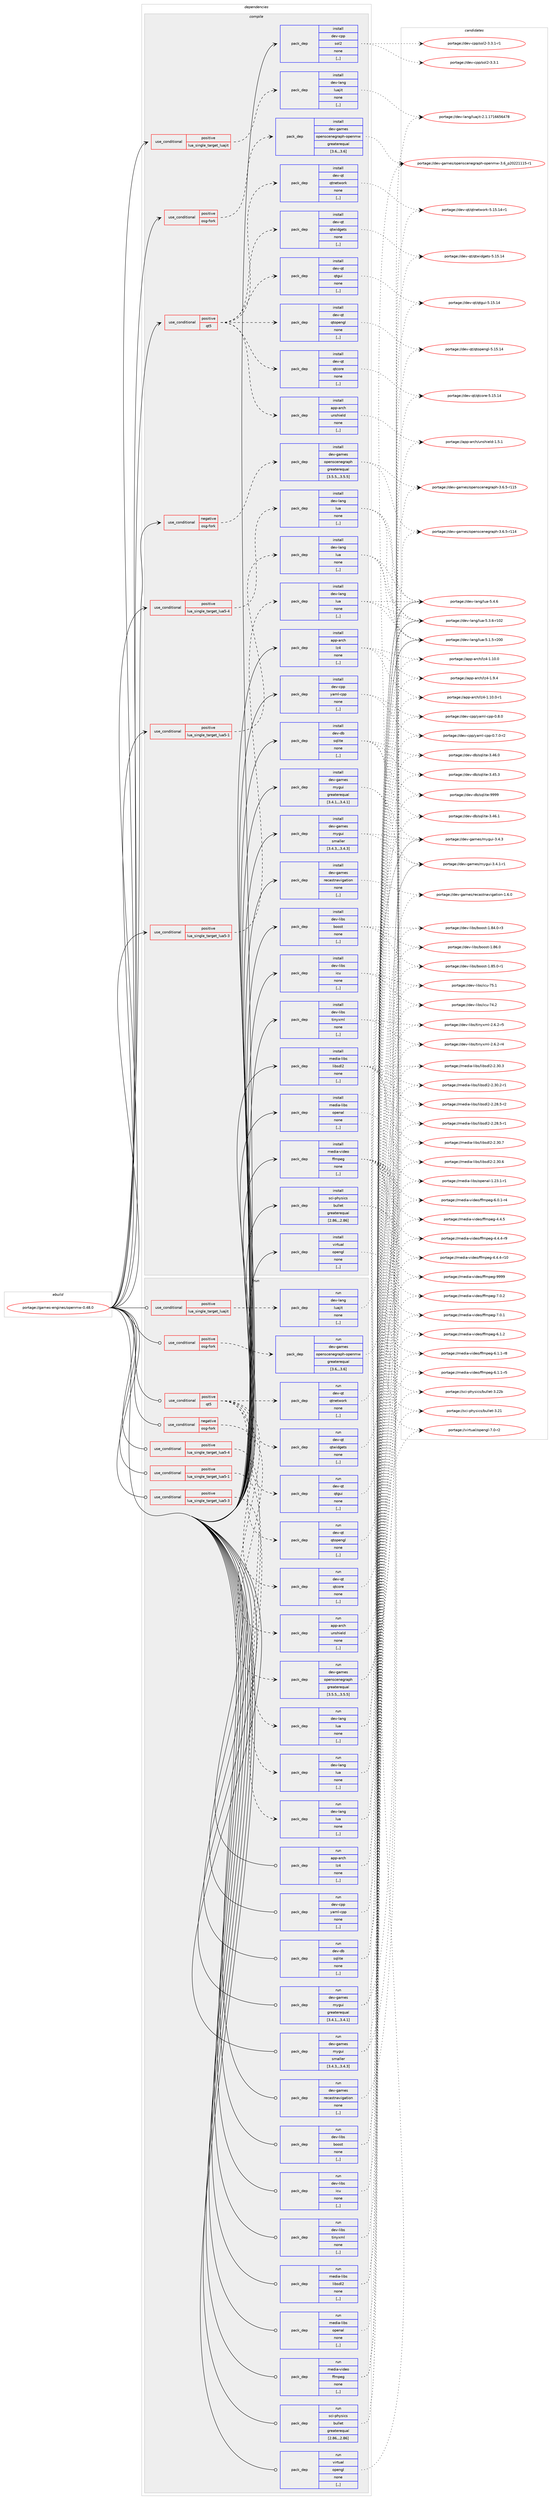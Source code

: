 digraph prolog {

# *************
# Graph options
# *************

newrank=true;
concentrate=true;
compound=true;
graph [rankdir=LR,fontname=Helvetica,fontsize=10,ranksep=1.5];#, ranksep=2.5, nodesep=0.2];
edge  [arrowhead=vee];
node  [fontname=Helvetica,fontsize=10];

# **********
# The ebuild
# **********

subgraph cluster_leftcol {
color=gray;
label=<<i>ebuild</i>>;
id [label="portage://games-engines/openmw-0.48.0", color=red, width=4, href="../games-engines/openmw-0.48.0.svg"];
}

# ****************
# The dependencies
# ****************

subgraph cluster_midcol {
color=gray;
label=<<i>dependencies</i>>;
subgraph cluster_compile {
fillcolor="#eeeeee";
style=filled;
label=<<i>compile</i>>;
subgraph cond195161 {
dependency726022 [label=<<TABLE BORDER="0" CELLBORDER="1" CELLSPACING="0" CELLPADDING="4"><TR><TD ROWSPAN="3" CELLPADDING="10">use_conditional</TD></TR><TR><TD>negative</TD></TR><TR><TD>osg-fork</TD></TR></TABLE>>, shape=none, color=red];
subgraph pack525775 {
dependency726023 [label=<<TABLE BORDER="0" CELLBORDER="1" CELLSPACING="0" CELLPADDING="4" WIDTH="220"><TR><TD ROWSPAN="6" CELLPADDING="30">pack_dep</TD></TR><TR><TD WIDTH="110">install</TD></TR><TR><TD>dev-games</TD></TR><TR><TD>openscenegraph</TD></TR><TR><TD>greaterequal</TD></TR><TR><TD>[3.5.5,,,3.5.5]</TD></TR></TABLE>>, shape=none, color=blue];
}
dependency726022:e -> dependency726023:w [weight=20,style="dashed",arrowhead="vee"];
}
id:e -> dependency726022:w [weight=20,style="solid",arrowhead="vee"];
subgraph cond195162 {
dependency726024 [label=<<TABLE BORDER="0" CELLBORDER="1" CELLSPACING="0" CELLPADDING="4"><TR><TD ROWSPAN="3" CELLPADDING="10">use_conditional</TD></TR><TR><TD>positive</TD></TR><TR><TD>lua_single_target_lua5-1</TD></TR></TABLE>>, shape=none, color=red];
subgraph pack525776 {
dependency726025 [label=<<TABLE BORDER="0" CELLBORDER="1" CELLSPACING="0" CELLPADDING="4" WIDTH="220"><TR><TD ROWSPAN="6" CELLPADDING="30">pack_dep</TD></TR><TR><TD WIDTH="110">install</TD></TR><TR><TD>dev-lang</TD></TR><TR><TD>lua</TD></TR><TR><TD>none</TD></TR><TR><TD>[,,]</TD></TR></TABLE>>, shape=none, color=blue];
}
dependency726024:e -> dependency726025:w [weight=20,style="dashed",arrowhead="vee"];
}
id:e -> dependency726024:w [weight=20,style="solid",arrowhead="vee"];
subgraph cond195163 {
dependency726026 [label=<<TABLE BORDER="0" CELLBORDER="1" CELLSPACING="0" CELLPADDING="4"><TR><TD ROWSPAN="3" CELLPADDING="10">use_conditional</TD></TR><TR><TD>positive</TD></TR><TR><TD>lua_single_target_lua5-3</TD></TR></TABLE>>, shape=none, color=red];
subgraph pack525777 {
dependency726027 [label=<<TABLE BORDER="0" CELLBORDER="1" CELLSPACING="0" CELLPADDING="4" WIDTH="220"><TR><TD ROWSPAN="6" CELLPADDING="30">pack_dep</TD></TR><TR><TD WIDTH="110">install</TD></TR><TR><TD>dev-lang</TD></TR><TR><TD>lua</TD></TR><TR><TD>none</TD></TR><TR><TD>[,,]</TD></TR></TABLE>>, shape=none, color=blue];
}
dependency726026:e -> dependency726027:w [weight=20,style="dashed",arrowhead="vee"];
}
id:e -> dependency726026:w [weight=20,style="solid",arrowhead="vee"];
subgraph cond195164 {
dependency726028 [label=<<TABLE BORDER="0" CELLBORDER="1" CELLSPACING="0" CELLPADDING="4"><TR><TD ROWSPAN="3" CELLPADDING="10">use_conditional</TD></TR><TR><TD>positive</TD></TR><TR><TD>lua_single_target_lua5-4</TD></TR></TABLE>>, shape=none, color=red];
subgraph pack525778 {
dependency726029 [label=<<TABLE BORDER="0" CELLBORDER="1" CELLSPACING="0" CELLPADDING="4" WIDTH="220"><TR><TD ROWSPAN="6" CELLPADDING="30">pack_dep</TD></TR><TR><TD WIDTH="110">install</TD></TR><TR><TD>dev-lang</TD></TR><TR><TD>lua</TD></TR><TR><TD>none</TD></TR><TR><TD>[,,]</TD></TR></TABLE>>, shape=none, color=blue];
}
dependency726028:e -> dependency726029:w [weight=20,style="dashed",arrowhead="vee"];
}
id:e -> dependency726028:w [weight=20,style="solid",arrowhead="vee"];
subgraph cond195165 {
dependency726030 [label=<<TABLE BORDER="0" CELLBORDER="1" CELLSPACING="0" CELLPADDING="4"><TR><TD ROWSPAN="3" CELLPADDING="10">use_conditional</TD></TR><TR><TD>positive</TD></TR><TR><TD>lua_single_target_luajit</TD></TR></TABLE>>, shape=none, color=red];
subgraph pack525779 {
dependency726031 [label=<<TABLE BORDER="0" CELLBORDER="1" CELLSPACING="0" CELLPADDING="4" WIDTH="220"><TR><TD ROWSPAN="6" CELLPADDING="30">pack_dep</TD></TR><TR><TD WIDTH="110">install</TD></TR><TR><TD>dev-lang</TD></TR><TR><TD>luajit</TD></TR><TR><TD>none</TD></TR><TR><TD>[,,]</TD></TR></TABLE>>, shape=none, color=blue];
}
dependency726030:e -> dependency726031:w [weight=20,style="dashed",arrowhead="vee"];
}
id:e -> dependency726030:w [weight=20,style="solid",arrowhead="vee"];
subgraph cond195166 {
dependency726032 [label=<<TABLE BORDER="0" CELLBORDER="1" CELLSPACING="0" CELLPADDING="4"><TR><TD ROWSPAN="3" CELLPADDING="10">use_conditional</TD></TR><TR><TD>positive</TD></TR><TR><TD>osg-fork</TD></TR></TABLE>>, shape=none, color=red];
subgraph pack525780 {
dependency726033 [label=<<TABLE BORDER="0" CELLBORDER="1" CELLSPACING="0" CELLPADDING="4" WIDTH="220"><TR><TD ROWSPAN="6" CELLPADDING="30">pack_dep</TD></TR><TR><TD WIDTH="110">install</TD></TR><TR><TD>dev-games</TD></TR><TR><TD>openscenegraph-openmw</TD></TR><TR><TD>greaterequal</TD></TR><TR><TD>[3.6,,,3.6]</TD></TR></TABLE>>, shape=none, color=blue];
}
dependency726032:e -> dependency726033:w [weight=20,style="dashed",arrowhead="vee"];
}
id:e -> dependency726032:w [weight=20,style="solid",arrowhead="vee"];
subgraph cond195167 {
dependency726034 [label=<<TABLE BORDER="0" CELLBORDER="1" CELLSPACING="0" CELLPADDING="4"><TR><TD ROWSPAN="3" CELLPADDING="10">use_conditional</TD></TR><TR><TD>positive</TD></TR><TR><TD>qt5</TD></TR></TABLE>>, shape=none, color=red];
subgraph pack525781 {
dependency726035 [label=<<TABLE BORDER="0" CELLBORDER="1" CELLSPACING="0" CELLPADDING="4" WIDTH="220"><TR><TD ROWSPAN="6" CELLPADDING="30">pack_dep</TD></TR><TR><TD WIDTH="110">install</TD></TR><TR><TD>app-arch</TD></TR><TR><TD>unshield</TD></TR><TR><TD>none</TD></TR><TR><TD>[,,]</TD></TR></TABLE>>, shape=none, color=blue];
}
dependency726034:e -> dependency726035:w [weight=20,style="dashed",arrowhead="vee"];
subgraph pack525782 {
dependency726036 [label=<<TABLE BORDER="0" CELLBORDER="1" CELLSPACING="0" CELLPADDING="4" WIDTH="220"><TR><TD ROWSPAN="6" CELLPADDING="30">pack_dep</TD></TR><TR><TD WIDTH="110">install</TD></TR><TR><TD>dev-qt</TD></TR><TR><TD>qtcore</TD></TR><TR><TD>none</TD></TR><TR><TD>[,,]</TD></TR></TABLE>>, shape=none, color=blue];
}
dependency726034:e -> dependency726036:w [weight=20,style="dashed",arrowhead="vee"];
subgraph pack525783 {
dependency726037 [label=<<TABLE BORDER="0" CELLBORDER="1" CELLSPACING="0" CELLPADDING="4" WIDTH="220"><TR><TD ROWSPAN="6" CELLPADDING="30">pack_dep</TD></TR><TR><TD WIDTH="110">install</TD></TR><TR><TD>dev-qt</TD></TR><TR><TD>qtgui</TD></TR><TR><TD>none</TD></TR><TR><TD>[,,]</TD></TR></TABLE>>, shape=none, color=blue];
}
dependency726034:e -> dependency726037:w [weight=20,style="dashed",arrowhead="vee"];
subgraph pack525784 {
dependency726038 [label=<<TABLE BORDER="0" CELLBORDER="1" CELLSPACING="0" CELLPADDING="4" WIDTH="220"><TR><TD ROWSPAN="6" CELLPADDING="30">pack_dep</TD></TR><TR><TD WIDTH="110">install</TD></TR><TR><TD>dev-qt</TD></TR><TR><TD>qtnetwork</TD></TR><TR><TD>none</TD></TR><TR><TD>[,,]</TD></TR></TABLE>>, shape=none, color=blue];
}
dependency726034:e -> dependency726038:w [weight=20,style="dashed",arrowhead="vee"];
subgraph pack525785 {
dependency726039 [label=<<TABLE BORDER="0" CELLBORDER="1" CELLSPACING="0" CELLPADDING="4" WIDTH="220"><TR><TD ROWSPAN="6" CELLPADDING="30">pack_dep</TD></TR><TR><TD WIDTH="110">install</TD></TR><TR><TD>dev-qt</TD></TR><TR><TD>qtopengl</TD></TR><TR><TD>none</TD></TR><TR><TD>[,,]</TD></TR></TABLE>>, shape=none, color=blue];
}
dependency726034:e -> dependency726039:w [weight=20,style="dashed",arrowhead="vee"];
subgraph pack525786 {
dependency726040 [label=<<TABLE BORDER="0" CELLBORDER="1" CELLSPACING="0" CELLPADDING="4" WIDTH="220"><TR><TD ROWSPAN="6" CELLPADDING="30">pack_dep</TD></TR><TR><TD WIDTH="110">install</TD></TR><TR><TD>dev-qt</TD></TR><TR><TD>qtwidgets</TD></TR><TR><TD>none</TD></TR><TR><TD>[,,]</TD></TR></TABLE>>, shape=none, color=blue];
}
dependency726034:e -> dependency726040:w [weight=20,style="dashed",arrowhead="vee"];
}
id:e -> dependency726034:w [weight=20,style="solid",arrowhead="vee"];
subgraph pack525787 {
dependency726041 [label=<<TABLE BORDER="0" CELLBORDER="1" CELLSPACING="0" CELLPADDING="4" WIDTH="220"><TR><TD ROWSPAN="6" CELLPADDING="30">pack_dep</TD></TR><TR><TD WIDTH="110">install</TD></TR><TR><TD>app-arch</TD></TR><TR><TD>lz4</TD></TR><TR><TD>none</TD></TR><TR><TD>[,,]</TD></TR></TABLE>>, shape=none, color=blue];
}
id:e -> dependency726041:w [weight=20,style="solid",arrowhead="vee"];
subgraph pack525788 {
dependency726042 [label=<<TABLE BORDER="0" CELLBORDER="1" CELLSPACING="0" CELLPADDING="4" WIDTH="220"><TR><TD ROWSPAN="6" CELLPADDING="30">pack_dep</TD></TR><TR><TD WIDTH="110">install</TD></TR><TR><TD>dev-cpp</TD></TR><TR><TD>sol2</TD></TR><TR><TD>none</TD></TR><TR><TD>[,,]</TD></TR></TABLE>>, shape=none, color=blue];
}
id:e -> dependency726042:w [weight=20,style="solid",arrowhead="vee"];
subgraph pack525789 {
dependency726043 [label=<<TABLE BORDER="0" CELLBORDER="1" CELLSPACING="0" CELLPADDING="4" WIDTH="220"><TR><TD ROWSPAN="6" CELLPADDING="30">pack_dep</TD></TR><TR><TD WIDTH="110">install</TD></TR><TR><TD>dev-cpp</TD></TR><TR><TD>yaml-cpp</TD></TR><TR><TD>none</TD></TR><TR><TD>[,,]</TD></TR></TABLE>>, shape=none, color=blue];
}
id:e -> dependency726043:w [weight=20,style="solid",arrowhead="vee"];
subgraph pack525790 {
dependency726044 [label=<<TABLE BORDER="0" CELLBORDER="1" CELLSPACING="0" CELLPADDING="4" WIDTH="220"><TR><TD ROWSPAN="6" CELLPADDING="30">pack_dep</TD></TR><TR><TD WIDTH="110">install</TD></TR><TR><TD>dev-db</TD></TR><TR><TD>sqlite</TD></TR><TR><TD>none</TD></TR><TR><TD>[,,]</TD></TR></TABLE>>, shape=none, color=blue];
}
id:e -> dependency726044:w [weight=20,style="solid",arrowhead="vee"];
subgraph pack525791 {
dependency726045 [label=<<TABLE BORDER="0" CELLBORDER="1" CELLSPACING="0" CELLPADDING="4" WIDTH="220"><TR><TD ROWSPAN="6" CELLPADDING="30">pack_dep</TD></TR><TR><TD WIDTH="110">install</TD></TR><TR><TD>dev-games</TD></TR><TR><TD>mygui</TD></TR><TR><TD>greaterequal</TD></TR><TR><TD>[3.4.1,,,3.4.1]</TD></TR></TABLE>>, shape=none, color=blue];
}
id:e -> dependency726045:w [weight=20,style="solid",arrowhead="vee"];
subgraph pack525792 {
dependency726046 [label=<<TABLE BORDER="0" CELLBORDER="1" CELLSPACING="0" CELLPADDING="4" WIDTH="220"><TR><TD ROWSPAN="6" CELLPADDING="30">pack_dep</TD></TR><TR><TD WIDTH="110">install</TD></TR><TR><TD>dev-games</TD></TR><TR><TD>mygui</TD></TR><TR><TD>smaller</TD></TR><TR><TD>[3.4.3,,,3.4.3]</TD></TR></TABLE>>, shape=none, color=blue];
}
id:e -> dependency726046:w [weight=20,style="solid",arrowhead="vee"];
subgraph pack525793 {
dependency726047 [label=<<TABLE BORDER="0" CELLBORDER="1" CELLSPACING="0" CELLPADDING="4" WIDTH="220"><TR><TD ROWSPAN="6" CELLPADDING="30">pack_dep</TD></TR><TR><TD WIDTH="110">install</TD></TR><TR><TD>dev-games</TD></TR><TR><TD>recastnavigation</TD></TR><TR><TD>none</TD></TR><TR><TD>[,,]</TD></TR></TABLE>>, shape=none, color=blue];
}
id:e -> dependency726047:w [weight=20,style="solid",arrowhead="vee"];
subgraph pack525794 {
dependency726048 [label=<<TABLE BORDER="0" CELLBORDER="1" CELLSPACING="0" CELLPADDING="4" WIDTH="220"><TR><TD ROWSPAN="6" CELLPADDING="30">pack_dep</TD></TR><TR><TD WIDTH="110">install</TD></TR><TR><TD>dev-libs</TD></TR><TR><TD>boost</TD></TR><TR><TD>none</TD></TR><TR><TD>[,,]</TD></TR></TABLE>>, shape=none, color=blue];
}
id:e -> dependency726048:w [weight=20,style="solid",arrowhead="vee"];
subgraph pack525795 {
dependency726049 [label=<<TABLE BORDER="0" CELLBORDER="1" CELLSPACING="0" CELLPADDING="4" WIDTH="220"><TR><TD ROWSPAN="6" CELLPADDING="30">pack_dep</TD></TR><TR><TD WIDTH="110">install</TD></TR><TR><TD>dev-libs</TD></TR><TR><TD>icu</TD></TR><TR><TD>none</TD></TR><TR><TD>[,,]</TD></TR></TABLE>>, shape=none, color=blue];
}
id:e -> dependency726049:w [weight=20,style="solid",arrowhead="vee"];
subgraph pack525796 {
dependency726050 [label=<<TABLE BORDER="0" CELLBORDER="1" CELLSPACING="0" CELLPADDING="4" WIDTH="220"><TR><TD ROWSPAN="6" CELLPADDING="30">pack_dep</TD></TR><TR><TD WIDTH="110">install</TD></TR><TR><TD>dev-libs</TD></TR><TR><TD>tinyxml</TD></TR><TR><TD>none</TD></TR><TR><TD>[,,]</TD></TR></TABLE>>, shape=none, color=blue];
}
id:e -> dependency726050:w [weight=20,style="solid",arrowhead="vee"];
subgraph pack525797 {
dependency726051 [label=<<TABLE BORDER="0" CELLBORDER="1" CELLSPACING="0" CELLPADDING="4" WIDTH="220"><TR><TD ROWSPAN="6" CELLPADDING="30">pack_dep</TD></TR><TR><TD WIDTH="110">install</TD></TR><TR><TD>media-libs</TD></TR><TR><TD>libsdl2</TD></TR><TR><TD>none</TD></TR><TR><TD>[,,]</TD></TR></TABLE>>, shape=none, color=blue];
}
id:e -> dependency726051:w [weight=20,style="solid",arrowhead="vee"];
subgraph pack525798 {
dependency726052 [label=<<TABLE BORDER="0" CELLBORDER="1" CELLSPACING="0" CELLPADDING="4" WIDTH="220"><TR><TD ROWSPAN="6" CELLPADDING="30">pack_dep</TD></TR><TR><TD WIDTH="110">install</TD></TR><TR><TD>media-libs</TD></TR><TR><TD>openal</TD></TR><TR><TD>none</TD></TR><TR><TD>[,,]</TD></TR></TABLE>>, shape=none, color=blue];
}
id:e -> dependency726052:w [weight=20,style="solid",arrowhead="vee"];
subgraph pack525799 {
dependency726053 [label=<<TABLE BORDER="0" CELLBORDER="1" CELLSPACING="0" CELLPADDING="4" WIDTH="220"><TR><TD ROWSPAN="6" CELLPADDING="30">pack_dep</TD></TR><TR><TD WIDTH="110">install</TD></TR><TR><TD>media-video</TD></TR><TR><TD>ffmpeg</TD></TR><TR><TD>none</TD></TR><TR><TD>[,,]</TD></TR></TABLE>>, shape=none, color=blue];
}
id:e -> dependency726053:w [weight=20,style="solid",arrowhead="vee"];
subgraph pack525800 {
dependency726054 [label=<<TABLE BORDER="0" CELLBORDER="1" CELLSPACING="0" CELLPADDING="4" WIDTH="220"><TR><TD ROWSPAN="6" CELLPADDING="30">pack_dep</TD></TR><TR><TD WIDTH="110">install</TD></TR><TR><TD>sci-physics</TD></TR><TR><TD>bullet</TD></TR><TR><TD>greaterequal</TD></TR><TR><TD>[2.86,,,2.86]</TD></TR></TABLE>>, shape=none, color=blue];
}
id:e -> dependency726054:w [weight=20,style="solid",arrowhead="vee"];
subgraph pack525801 {
dependency726055 [label=<<TABLE BORDER="0" CELLBORDER="1" CELLSPACING="0" CELLPADDING="4" WIDTH="220"><TR><TD ROWSPAN="6" CELLPADDING="30">pack_dep</TD></TR><TR><TD WIDTH="110">install</TD></TR><TR><TD>virtual</TD></TR><TR><TD>opengl</TD></TR><TR><TD>none</TD></TR><TR><TD>[,,]</TD></TR></TABLE>>, shape=none, color=blue];
}
id:e -> dependency726055:w [weight=20,style="solid",arrowhead="vee"];
}
subgraph cluster_compileandrun {
fillcolor="#eeeeee";
style=filled;
label=<<i>compile and run</i>>;
}
subgraph cluster_run {
fillcolor="#eeeeee";
style=filled;
label=<<i>run</i>>;
subgraph cond195168 {
dependency726056 [label=<<TABLE BORDER="0" CELLBORDER="1" CELLSPACING="0" CELLPADDING="4"><TR><TD ROWSPAN="3" CELLPADDING="10">use_conditional</TD></TR><TR><TD>negative</TD></TR><TR><TD>osg-fork</TD></TR></TABLE>>, shape=none, color=red];
subgraph pack525802 {
dependency726057 [label=<<TABLE BORDER="0" CELLBORDER="1" CELLSPACING="0" CELLPADDING="4" WIDTH="220"><TR><TD ROWSPAN="6" CELLPADDING="30">pack_dep</TD></TR><TR><TD WIDTH="110">run</TD></TR><TR><TD>dev-games</TD></TR><TR><TD>openscenegraph</TD></TR><TR><TD>greaterequal</TD></TR><TR><TD>[3.5.5,,,3.5.5]</TD></TR></TABLE>>, shape=none, color=blue];
}
dependency726056:e -> dependency726057:w [weight=20,style="dashed",arrowhead="vee"];
}
id:e -> dependency726056:w [weight=20,style="solid",arrowhead="odot"];
subgraph cond195169 {
dependency726058 [label=<<TABLE BORDER="0" CELLBORDER="1" CELLSPACING="0" CELLPADDING="4"><TR><TD ROWSPAN="3" CELLPADDING="10">use_conditional</TD></TR><TR><TD>positive</TD></TR><TR><TD>lua_single_target_lua5-1</TD></TR></TABLE>>, shape=none, color=red];
subgraph pack525803 {
dependency726059 [label=<<TABLE BORDER="0" CELLBORDER="1" CELLSPACING="0" CELLPADDING="4" WIDTH="220"><TR><TD ROWSPAN="6" CELLPADDING="30">pack_dep</TD></TR><TR><TD WIDTH="110">run</TD></TR><TR><TD>dev-lang</TD></TR><TR><TD>lua</TD></TR><TR><TD>none</TD></TR><TR><TD>[,,]</TD></TR></TABLE>>, shape=none, color=blue];
}
dependency726058:e -> dependency726059:w [weight=20,style="dashed",arrowhead="vee"];
}
id:e -> dependency726058:w [weight=20,style="solid",arrowhead="odot"];
subgraph cond195170 {
dependency726060 [label=<<TABLE BORDER="0" CELLBORDER="1" CELLSPACING="0" CELLPADDING="4"><TR><TD ROWSPAN="3" CELLPADDING="10">use_conditional</TD></TR><TR><TD>positive</TD></TR><TR><TD>lua_single_target_lua5-3</TD></TR></TABLE>>, shape=none, color=red];
subgraph pack525804 {
dependency726061 [label=<<TABLE BORDER="0" CELLBORDER="1" CELLSPACING="0" CELLPADDING="4" WIDTH="220"><TR><TD ROWSPAN="6" CELLPADDING="30">pack_dep</TD></TR><TR><TD WIDTH="110">run</TD></TR><TR><TD>dev-lang</TD></TR><TR><TD>lua</TD></TR><TR><TD>none</TD></TR><TR><TD>[,,]</TD></TR></TABLE>>, shape=none, color=blue];
}
dependency726060:e -> dependency726061:w [weight=20,style="dashed",arrowhead="vee"];
}
id:e -> dependency726060:w [weight=20,style="solid",arrowhead="odot"];
subgraph cond195171 {
dependency726062 [label=<<TABLE BORDER="0" CELLBORDER="1" CELLSPACING="0" CELLPADDING="4"><TR><TD ROWSPAN="3" CELLPADDING="10">use_conditional</TD></TR><TR><TD>positive</TD></TR><TR><TD>lua_single_target_lua5-4</TD></TR></TABLE>>, shape=none, color=red];
subgraph pack525805 {
dependency726063 [label=<<TABLE BORDER="0" CELLBORDER="1" CELLSPACING="0" CELLPADDING="4" WIDTH="220"><TR><TD ROWSPAN="6" CELLPADDING="30">pack_dep</TD></TR><TR><TD WIDTH="110">run</TD></TR><TR><TD>dev-lang</TD></TR><TR><TD>lua</TD></TR><TR><TD>none</TD></TR><TR><TD>[,,]</TD></TR></TABLE>>, shape=none, color=blue];
}
dependency726062:e -> dependency726063:w [weight=20,style="dashed",arrowhead="vee"];
}
id:e -> dependency726062:w [weight=20,style="solid",arrowhead="odot"];
subgraph cond195172 {
dependency726064 [label=<<TABLE BORDER="0" CELLBORDER="1" CELLSPACING="0" CELLPADDING="4"><TR><TD ROWSPAN="3" CELLPADDING="10">use_conditional</TD></TR><TR><TD>positive</TD></TR><TR><TD>lua_single_target_luajit</TD></TR></TABLE>>, shape=none, color=red];
subgraph pack525806 {
dependency726065 [label=<<TABLE BORDER="0" CELLBORDER="1" CELLSPACING="0" CELLPADDING="4" WIDTH="220"><TR><TD ROWSPAN="6" CELLPADDING="30">pack_dep</TD></TR><TR><TD WIDTH="110">run</TD></TR><TR><TD>dev-lang</TD></TR><TR><TD>luajit</TD></TR><TR><TD>none</TD></TR><TR><TD>[,,]</TD></TR></TABLE>>, shape=none, color=blue];
}
dependency726064:e -> dependency726065:w [weight=20,style="dashed",arrowhead="vee"];
}
id:e -> dependency726064:w [weight=20,style="solid",arrowhead="odot"];
subgraph cond195173 {
dependency726066 [label=<<TABLE BORDER="0" CELLBORDER="1" CELLSPACING="0" CELLPADDING="4"><TR><TD ROWSPAN="3" CELLPADDING="10">use_conditional</TD></TR><TR><TD>positive</TD></TR><TR><TD>osg-fork</TD></TR></TABLE>>, shape=none, color=red];
subgraph pack525807 {
dependency726067 [label=<<TABLE BORDER="0" CELLBORDER="1" CELLSPACING="0" CELLPADDING="4" WIDTH="220"><TR><TD ROWSPAN="6" CELLPADDING="30">pack_dep</TD></TR><TR><TD WIDTH="110">run</TD></TR><TR><TD>dev-games</TD></TR><TR><TD>openscenegraph-openmw</TD></TR><TR><TD>greaterequal</TD></TR><TR><TD>[3.6,,,3.6]</TD></TR></TABLE>>, shape=none, color=blue];
}
dependency726066:e -> dependency726067:w [weight=20,style="dashed",arrowhead="vee"];
}
id:e -> dependency726066:w [weight=20,style="solid",arrowhead="odot"];
subgraph cond195174 {
dependency726068 [label=<<TABLE BORDER="0" CELLBORDER="1" CELLSPACING="0" CELLPADDING="4"><TR><TD ROWSPAN="3" CELLPADDING="10">use_conditional</TD></TR><TR><TD>positive</TD></TR><TR><TD>qt5</TD></TR></TABLE>>, shape=none, color=red];
subgraph pack525808 {
dependency726069 [label=<<TABLE BORDER="0" CELLBORDER="1" CELLSPACING="0" CELLPADDING="4" WIDTH="220"><TR><TD ROWSPAN="6" CELLPADDING="30">pack_dep</TD></TR><TR><TD WIDTH="110">run</TD></TR><TR><TD>app-arch</TD></TR><TR><TD>unshield</TD></TR><TR><TD>none</TD></TR><TR><TD>[,,]</TD></TR></TABLE>>, shape=none, color=blue];
}
dependency726068:e -> dependency726069:w [weight=20,style="dashed",arrowhead="vee"];
subgraph pack525809 {
dependency726070 [label=<<TABLE BORDER="0" CELLBORDER="1" CELLSPACING="0" CELLPADDING="4" WIDTH="220"><TR><TD ROWSPAN="6" CELLPADDING="30">pack_dep</TD></TR><TR><TD WIDTH="110">run</TD></TR><TR><TD>dev-qt</TD></TR><TR><TD>qtcore</TD></TR><TR><TD>none</TD></TR><TR><TD>[,,]</TD></TR></TABLE>>, shape=none, color=blue];
}
dependency726068:e -> dependency726070:w [weight=20,style="dashed",arrowhead="vee"];
subgraph pack525810 {
dependency726071 [label=<<TABLE BORDER="0" CELLBORDER="1" CELLSPACING="0" CELLPADDING="4" WIDTH="220"><TR><TD ROWSPAN="6" CELLPADDING="30">pack_dep</TD></TR><TR><TD WIDTH="110">run</TD></TR><TR><TD>dev-qt</TD></TR><TR><TD>qtgui</TD></TR><TR><TD>none</TD></TR><TR><TD>[,,]</TD></TR></TABLE>>, shape=none, color=blue];
}
dependency726068:e -> dependency726071:w [weight=20,style="dashed",arrowhead="vee"];
subgraph pack525811 {
dependency726072 [label=<<TABLE BORDER="0" CELLBORDER="1" CELLSPACING="0" CELLPADDING="4" WIDTH="220"><TR><TD ROWSPAN="6" CELLPADDING="30">pack_dep</TD></TR><TR><TD WIDTH="110">run</TD></TR><TR><TD>dev-qt</TD></TR><TR><TD>qtnetwork</TD></TR><TR><TD>none</TD></TR><TR><TD>[,,]</TD></TR></TABLE>>, shape=none, color=blue];
}
dependency726068:e -> dependency726072:w [weight=20,style="dashed",arrowhead="vee"];
subgraph pack525812 {
dependency726073 [label=<<TABLE BORDER="0" CELLBORDER="1" CELLSPACING="0" CELLPADDING="4" WIDTH="220"><TR><TD ROWSPAN="6" CELLPADDING="30">pack_dep</TD></TR><TR><TD WIDTH="110">run</TD></TR><TR><TD>dev-qt</TD></TR><TR><TD>qtopengl</TD></TR><TR><TD>none</TD></TR><TR><TD>[,,]</TD></TR></TABLE>>, shape=none, color=blue];
}
dependency726068:e -> dependency726073:w [weight=20,style="dashed",arrowhead="vee"];
subgraph pack525813 {
dependency726074 [label=<<TABLE BORDER="0" CELLBORDER="1" CELLSPACING="0" CELLPADDING="4" WIDTH="220"><TR><TD ROWSPAN="6" CELLPADDING="30">pack_dep</TD></TR><TR><TD WIDTH="110">run</TD></TR><TR><TD>dev-qt</TD></TR><TR><TD>qtwidgets</TD></TR><TR><TD>none</TD></TR><TR><TD>[,,]</TD></TR></TABLE>>, shape=none, color=blue];
}
dependency726068:e -> dependency726074:w [weight=20,style="dashed",arrowhead="vee"];
}
id:e -> dependency726068:w [weight=20,style="solid",arrowhead="odot"];
subgraph pack525814 {
dependency726075 [label=<<TABLE BORDER="0" CELLBORDER="1" CELLSPACING="0" CELLPADDING="4" WIDTH="220"><TR><TD ROWSPAN="6" CELLPADDING="30">pack_dep</TD></TR><TR><TD WIDTH="110">run</TD></TR><TR><TD>app-arch</TD></TR><TR><TD>lz4</TD></TR><TR><TD>none</TD></TR><TR><TD>[,,]</TD></TR></TABLE>>, shape=none, color=blue];
}
id:e -> dependency726075:w [weight=20,style="solid",arrowhead="odot"];
subgraph pack525815 {
dependency726076 [label=<<TABLE BORDER="0" CELLBORDER="1" CELLSPACING="0" CELLPADDING="4" WIDTH="220"><TR><TD ROWSPAN="6" CELLPADDING="30">pack_dep</TD></TR><TR><TD WIDTH="110">run</TD></TR><TR><TD>dev-cpp</TD></TR><TR><TD>yaml-cpp</TD></TR><TR><TD>none</TD></TR><TR><TD>[,,]</TD></TR></TABLE>>, shape=none, color=blue];
}
id:e -> dependency726076:w [weight=20,style="solid",arrowhead="odot"];
subgraph pack525816 {
dependency726077 [label=<<TABLE BORDER="0" CELLBORDER="1" CELLSPACING="0" CELLPADDING="4" WIDTH="220"><TR><TD ROWSPAN="6" CELLPADDING="30">pack_dep</TD></TR><TR><TD WIDTH="110">run</TD></TR><TR><TD>dev-db</TD></TR><TR><TD>sqlite</TD></TR><TR><TD>none</TD></TR><TR><TD>[,,]</TD></TR></TABLE>>, shape=none, color=blue];
}
id:e -> dependency726077:w [weight=20,style="solid",arrowhead="odot"];
subgraph pack525817 {
dependency726078 [label=<<TABLE BORDER="0" CELLBORDER="1" CELLSPACING="0" CELLPADDING="4" WIDTH="220"><TR><TD ROWSPAN="6" CELLPADDING="30">pack_dep</TD></TR><TR><TD WIDTH="110">run</TD></TR><TR><TD>dev-games</TD></TR><TR><TD>mygui</TD></TR><TR><TD>greaterequal</TD></TR><TR><TD>[3.4.1,,,3.4.1]</TD></TR></TABLE>>, shape=none, color=blue];
}
id:e -> dependency726078:w [weight=20,style="solid",arrowhead="odot"];
subgraph pack525818 {
dependency726079 [label=<<TABLE BORDER="0" CELLBORDER="1" CELLSPACING="0" CELLPADDING="4" WIDTH="220"><TR><TD ROWSPAN="6" CELLPADDING="30">pack_dep</TD></TR><TR><TD WIDTH="110">run</TD></TR><TR><TD>dev-games</TD></TR><TR><TD>mygui</TD></TR><TR><TD>smaller</TD></TR><TR><TD>[3.4.3,,,3.4.3]</TD></TR></TABLE>>, shape=none, color=blue];
}
id:e -> dependency726079:w [weight=20,style="solid",arrowhead="odot"];
subgraph pack525819 {
dependency726080 [label=<<TABLE BORDER="0" CELLBORDER="1" CELLSPACING="0" CELLPADDING="4" WIDTH="220"><TR><TD ROWSPAN="6" CELLPADDING="30">pack_dep</TD></TR><TR><TD WIDTH="110">run</TD></TR><TR><TD>dev-games</TD></TR><TR><TD>recastnavigation</TD></TR><TR><TD>none</TD></TR><TR><TD>[,,]</TD></TR></TABLE>>, shape=none, color=blue];
}
id:e -> dependency726080:w [weight=20,style="solid",arrowhead="odot"];
subgraph pack525820 {
dependency726081 [label=<<TABLE BORDER="0" CELLBORDER="1" CELLSPACING="0" CELLPADDING="4" WIDTH="220"><TR><TD ROWSPAN="6" CELLPADDING="30">pack_dep</TD></TR><TR><TD WIDTH="110">run</TD></TR><TR><TD>dev-libs</TD></TR><TR><TD>boost</TD></TR><TR><TD>none</TD></TR><TR><TD>[,,]</TD></TR></TABLE>>, shape=none, color=blue];
}
id:e -> dependency726081:w [weight=20,style="solid",arrowhead="odot"];
subgraph pack525821 {
dependency726082 [label=<<TABLE BORDER="0" CELLBORDER="1" CELLSPACING="0" CELLPADDING="4" WIDTH="220"><TR><TD ROWSPAN="6" CELLPADDING="30">pack_dep</TD></TR><TR><TD WIDTH="110">run</TD></TR><TR><TD>dev-libs</TD></TR><TR><TD>icu</TD></TR><TR><TD>none</TD></TR><TR><TD>[,,]</TD></TR></TABLE>>, shape=none, color=blue];
}
id:e -> dependency726082:w [weight=20,style="solid",arrowhead="odot"];
subgraph pack525822 {
dependency726083 [label=<<TABLE BORDER="0" CELLBORDER="1" CELLSPACING="0" CELLPADDING="4" WIDTH="220"><TR><TD ROWSPAN="6" CELLPADDING="30">pack_dep</TD></TR><TR><TD WIDTH="110">run</TD></TR><TR><TD>dev-libs</TD></TR><TR><TD>tinyxml</TD></TR><TR><TD>none</TD></TR><TR><TD>[,,]</TD></TR></TABLE>>, shape=none, color=blue];
}
id:e -> dependency726083:w [weight=20,style="solid",arrowhead="odot"];
subgraph pack525823 {
dependency726084 [label=<<TABLE BORDER="0" CELLBORDER="1" CELLSPACING="0" CELLPADDING="4" WIDTH="220"><TR><TD ROWSPAN="6" CELLPADDING="30">pack_dep</TD></TR><TR><TD WIDTH="110">run</TD></TR><TR><TD>media-libs</TD></TR><TR><TD>libsdl2</TD></TR><TR><TD>none</TD></TR><TR><TD>[,,]</TD></TR></TABLE>>, shape=none, color=blue];
}
id:e -> dependency726084:w [weight=20,style="solid",arrowhead="odot"];
subgraph pack525824 {
dependency726085 [label=<<TABLE BORDER="0" CELLBORDER="1" CELLSPACING="0" CELLPADDING="4" WIDTH="220"><TR><TD ROWSPAN="6" CELLPADDING="30">pack_dep</TD></TR><TR><TD WIDTH="110">run</TD></TR><TR><TD>media-libs</TD></TR><TR><TD>openal</TD></TR><TR><TD>none</TD></TR><TR><TD>[,,]</TD></TR></TABLE>>, shape=none, color=blue];
}
id:e -> dependency726085:w [weight=20,style="solid",arrowhead="odot"];
subgraph pack525825 {
dependency726086 [label=<<TABLE BORDER="0" CELLBORDER="1" CELLSPACING="0" CELLPADDING="4" WIDTH="220"><TR><TD ROWSPAN="6" CELLPADDING="30">pack_dep</TD></TR><TR><TD WIDTH="110">run</TD></TR><TR><TD>media-video</TD></TR><TR><TD>ffmpeg</TD></TR><TR><TD>none</TD></TR><TR><TD>[,,]</TD></TR></TABLE>>, shape=none, color=blue];
}
id:e -> dependency726086:w [weight=20,style="solid",arrowhead="odot"];
subgraph pack525826 {
dependency726087 [label=<<TABLE BORDER="0" CELLBORDER="1" CELLSPACING="0" CELLPADDING="4" WIDTH="220"><TR><TD ROWSPAN="6" CELLPADDING="30">pack_dep</TD></TR><TR><TD WIDTH="110">run</TD></TR><TR><TD>sci-physics</TD></TR><TR><TD>bullet</TD></TR><TR><TD>greaterequal</TD></TR><TR><TD>[2.86,,,2.86]</TD></TR></TABLE>>, shape=none, color=blue];
}
id:e -> dependency726087:w [weight=20,style="solid",arrowhead="odot"];
subgraph pack525827 {
dependency726088 [label=<<TABLE BORDER="0" CELLBORDER="1" CELLSPACING="0" CELLPADDING="4" WIDTH="220"><TR><TD ROWSPAN="6" CELLPADDING="30">pack_dep</TD></TR><TR><TD WIDTH="110">run</TD></TR><TR><TD>virtual</TD></TR><TR><TD>opengl</TD></TR><TR><TD>none</TD></TR><TR><TD>[,,]</TD></TR></TABLE>>, shape=none, color=blue];
}
id:e -> dependency726088:w [weight=20,style="solid",arrowhead="odot"];
}
}

# **************
# The candidates
# **************

subgraph cluster_choices {
rank=same;
color=gray;
label=<<i>candidates</i>>;

subgraph choice525775 {
color=black;
nodesep=1;
choice100101118451039710910111547111112101110115991011101011031149711210445514654465345114494953 [label="portage://dev-games/openscenegraph-3.6.5-r115", color=red, width=4,href="../dev-games/openscenegraph-3.6.5-r115.svg"];
choice100101118451039710910111547111112101110115991011101011031149711210445514654465345114494952 [label="portage://dev-games/openscenegraph-3.6.5-r114", color=red, width=4,href="../dev-games/openscenegraph-3.6.5-r114.svg"];
dependency726023:e -> choice100101118451039710910111547111112101110115991011101011031149711210445514654465345114494953:w [style=dotted,weight="100"];
dependency726023:e -> choice100101118451039710910111547111112101110115991011101011031149711210445514654465345114494952:w [style=dotted,weight="100"];
}
subgraph choice525776 {
color=black;
nodesep=1;
choice10010111845108971101034710811797455346524654 [label="portage://dev-lang/lua-5.4.6", color=red, width=4,href="../dev-lang/lua-5.4.6.svg"];
choice1001011184510897110103471081179745534651465445114494850 [label="portage://dev-lang/lua-5.3.6-r102", color=red, width=4,href="../dev-lang/lua-5.3.6-r102.svg"];
choice1001011184510897110103471081179745534649465345114504848 [label="portage://dev-lang/lua-5.1.5-r200", color=red, width=4,href="../dev-lang/lua-5.1.5-r200.svg"];
dependency726025:e -> choice10010111845108971101034710811797455346524654:w [style=dotted,weight="100"];
dependency726025:e -> choice1001011184510897110103471081179745534651465445114494850:w [style=dotted,weight="100"];
dependency726025:e -> choice1001011184510897110103471081179745534649465345114504848:w [style=dotted,weight="100"];
}
subgraph choice525777 {
color=black;
nodesep=1;
choice10010111845108971101034710811797455346524654 [label="portage://dev-lang/lua-5.4.6", color=red, width=4,href="../dev-lang/lua-5.4.6.svg"];
choice1001011184510897110103471081179745534651465445114494850 [label="portage://dev-lang/lua-5.3.6-r102", color=red, width=4,href="../dev-lang/lua-5.3.6-r102.svg"];
choice1001011184510897110103471081179745534649465345114504848 [label="portage://dev-lang/lua-5.1.5-r200", color=red, width=4,href="../dev-lang/lua-5.1.5-r200.svg"];
dependency726027:e -> choice10010111845108971101034710811797455346524654:w [style=dotted,weight="100"];
dependency726027:e -> choice1001011184510897110103471081179745534651465445114494850:w [style=dotted,weight="100"];
dependency726027:e -> choice1001011184510897110103471081179745534649465345114504848:w [style=dotted,weight="100"];
}
subgraph choice525778 {
color=black;
nodesep=1;
choice10010111845108971101034710811797455346524654 [label="portage://dev-lang/lua-5.4.6", color=red, width=4,href="../dev-lang/lua-5.4.6.svg"];
choice1001011184510897110103471081179745534651465445114494850 [label="portage://dev-lang/lua-5.3.6-r102", color=red, width=4,href="../dev-lang/lua-5.3.6-r102.svg"];
choice1001011184510897110103471081179745534649465345114504848 [label="portage://dev-lang/lua-5.1.5-r200", color=red, width=4,href="../dev-lang/lua-5.1.5-r200.svg"];
dependency726029:e -> choice10010111845108971101034710811797455346524654:w [style=dotted,weight="100"];
dependency726029:e -> choice1001011184510897110103471081179745534651465445114494850:w [style=dotted,weight="100"];
dependency726029:e -> choice1001011184510897110103471081179745534649465345114504848:w [style=dotted,weight="100"];
}
subgraph choice525779 {
color=black;
nodesep=1;
choice10010111845108971101034710811797106105116455046494649554954545354525556 [label="portage://dev-lang/luajit-2.1.1716656478", color=red, width=4,href="../dev-lang/luajit-2.1.1716656478.svg"];
dependency726031:e -> choice10010111845108971101034710811797106105116455046494649554954545354525556:w [style=dotted,weight="100"];
}
subgraph choice525780 {
color=black;
nodesep=1;
choice100101118451039710910111547111112101110115991011101011031149711210445111112101110109119455146549511250485050494949534511449 [label="portage://dev-games/openscenegraph-openmw-3.6_p20221115-r1", color=red, width=4,href="../dev-games/openscenegraph-openmw-3.6_p20221115-r1.svg"];
dependency726033:e -> choice100101118451039710910111547111112101110115991011101011031149711210445111112101110109119455146549511250485050494949534511449:w [style=dotted,weight="100"];
}
subgraph choice525781 {
color=black;
nodesep=1;
choice9711211245971149910447117110115104105101108100454946534649 [label="portage://app-arch/unshield-1.5.1", color=red, width=4,href="../app-arch/unshield-1.5.1.svg"];
dependency726035:e -> choice9711211245971149910447117110115104105101108100454946534649:w [style=dotted,weight="100"];
}
subgraph choice525782 {
color=black;
nodesep=1;
choice1001011184511311647113116991111141014553464953464952 [label="portage://dev-qt/qtcore-5.15.14", color=red, width=4,href="../dev-qt/qtcore-5.15.14.svg"];
dependency726036:e -> choice1001011184511311647113116991111141014553464953464952:w [style=dotted,weight="100"];
}
subgraph choice525783 {
color=black;
nodesep=1;
choice10010111845113116471131161031171054553464953464952 [label="portage://dev-qt/qtgui-5.15.14", color=red, width=4,href="../dev-qt/qtgui-5.15.14.svg"];
dependency726037:e -> choice10010111845113116471131161031171054553464953464952:w [style=dotted,weight="100"];
}
subgraph choice525784 {
color=black;
nodesep=1;
choice100101118451131164711311611010111611911111410745534649534649524511449 [label="portage://dev-qt/qtnetwork-5.15.14-r1", color=red, width=4,href="../dev-qt/qtnetwork-5.15.14-r1.svg"];
dependency726038:e -> choice100101118451131164711311611010111611911111410745534649534649524511449:w [style=dotted,weight="100"];
}
subgraph choice525785 {
color=black;
nodesep=1;
choice10010111845113116471131161111121011101031084553464953464952 [label="portage://dev-qt/qtopengl-5.15.14", color=red, width=4,href="../dev-qt/qtopengl-5.15.14.svg"];
dependency726039:e -> choice10010111845113116471131161111121011101031084553464953464952:w [style=dotted,weight="100"];
}
subgraph choice525786 {
color=black;
nodesep=1;
choice10010111845113116471131161191051001031011161154553464953464952 [label="portage://dev-qt/qtwidgets-5.15.14", color=red, width=4,href="../dev-qt/qtwidgets-5.15.14.svg"];
dependency726040:e -> choice10010111845113116471131161191051001031011161154553464953464952:w [style=dotted,weight="100"];
}
subgraph choice525787 {
color=black;
nodesep=1;
choice971121124597114991044710812252454946494846484511449 [label="portage://app-arch/lz4-1.10.0-r1", color=red, width=4,href="../app-arch/lz4-1.10.0-r1.svg"];
choice97112112459711499104471081225245494649484648 [label="portage://app-arch/lz4-1.10.0", color=red, width=4,href="../app-arch/lz4-1.10.0.svg"];
choice971121124597114991044710812252454946574652 [label="portage://app-arch/lz4-1.9.4", color=red, width=4,href="../app-arch/lz4-1.9.4.svg"];
dependency726041:e -> choice971121124597114991044710812252454946494846484511449:w [style=dotted,weight="100"];
dependency726041:e -> choice97112112459711499104471081225245494649484648:w [style=dotted,weight="100"];
dependency726041:e -> choice971121124597114991044710812252454946574652:w [style=dotted,weight="100"];
}
subgraph choice525788 {
color=black;
nodesep=1;
choice100101118459911211247115111108504551465146494511449 [label="portage://dev-cpp/sol2-3.3.1-r1", color=red, width=4,href="../dev-cpp/sol2-3.3.1-r1.svg"];
choice10010111845991121124711511110850455146514649 [label="portage://dev-cpp/sol2-3.3.1", color=red, width=4,href="../dev-cpp/sol2-3.3.1.svg"];
dependency726042:e -> choice100101118459911211247115111108504551465146494511449:w [style=dotted,weight="100"];
dependency726042:e -> choice10010111845991121124711511110850455146514649:w [style=dotted,weight="100"];
}
subgraph choice525789 {
color=black;
nodesep=1;
choice100101118459911211247121971091084599112112454846564648 [label="portage://dev-cpp/yaml-cpp-0.8.0", color=red, width=4,href="../dev-cpp/yaml-cpp-0.8.0.svg"];
choice1001011184599112112471219710910845991121124548465546484511450 [label="portage://dev-cpp/yaml-cpp-0.7.0-r2", color=red, width=4,href="../dev-cpp/yaml-cpp-0.7.0-r2.svg"];
dependency726043:e -> choice100101118459911211247121971091084599112112454846564648:w [style=dotted,weight="100"];
dependency726043:e -> choice1001011184599112112471219710910845991121124548465546484511450:w [style=dotted,weight="100"];
}
subgraph choice525790 {
color=black;
nodesep=1;
choice1001011184510098471151131081051161014557575757 [label="portage://dev-db/sqlite-9999", color=red, width=4,href="../dev-db/sqlite-9999.svg"];
choice10010111845100984711511310810511610145514652544649 [label="portage://dev-db/sqlite-3.46.1", color=red, width=4,href="../dev-db/sqlite-3.46.1.svg"];
choice10010111845100984711511310810511610145514652544648 [label="portage://dev-db/sqlite-3.46.0", color=red, width=4,href="../dev-db/sqlite-3.46.0.svg"];
choice10010111845100984711511310810511610145514652534651 [label="portage://dev-db/sqlite-3.45.3", color=red, width=4,href="../dev-db/sqlite-3.45.3.svg"];
dependency726044:e -> choice1001011184510098471151131081051161014557575757:w [style=dotted,weight="100"];
dependency726044:e -> choice10010111845100984711511310810511610145514652544649:w [style=dotted,weight="100"];
dependency726044:e -> choice10010111845100984711511310810511610145514652544648:w [style=dotted,weight="100"];
dependency726044:e -> choice10010111845100984711511310810511610145514652534651:w [style=dotted,weight="100"];
}
subgraph choice525791 {
color=black;
nodesep=1;
choice100101118451039710910111547109121103117105455146524651 [label="portage://dev-games/mygui-3.4.3", color=red, width=4,href="../dev-games/mygui-3.4.3.svg"];
choice1001011184510397109101115471091211031171054551465246494511449 [label="portage://dev-games/mygui-3.4.1-r1", color=red, width=4,href="../dev-games/mygui-3.4.1-r1.svg"];
dependency726045:e -> choice100101118451039710910111547109121103117105455146524651:w [style=dotted,weight="100"];
dependency726045:e -> choice1001011184510397109101115471091211031171054551465246494511449:w [style=dotted,weight="100"];
}
subgraph choice525792 {
color=black;
nodesep=1;
choice100101118451039710910111547109121103117105455146524651 [label="portage://dev-games/mygui-3.4.3", color=red, width=4,href="../dev-games/mygui-3.4.3.svg"];
choice1001011184510397109101115471091211031171054551465246494511449 [label="portage://dev-games/mygui-3.4.1-r1", color=red, width=4,href="../dev-games/mygui-3.4.1-r1.svg"];
dependency726046:e -> choice100101118451039710910111547109121103117105455146524651:w [style=dotted,weight="100"];
dependency726046:e -> choice1001011184510397109101115471091211031171054551465246494511449:w [style=dotted,weight="100"];
}
subgraph choice525793 {
color=black;
nodesep=1;
choice10010111845103971091011154711410199971151161109711810510397116105111110454946544648 [label="portage://dev-games/recastnavigation-1.6.0", color=red, width=4,href="../dev-games/recastnavigation-1.6.0.svg"];
dependency726047:e -> choice10010111845103971091011154711410199971151161109711810510397116105111110454946544648:w [style=dotted,weight="100"];
}
subgraph choice525794 {
color=black;
nodesep=1;
choice1001011184510810598115479811111111511645494656544648 [label="portage://dev-libs/boost-1.86.0", color=red, width=4,href="../dev-libs/boost-1.86.0.svg"];
choice10010111845108105981154798111111115116454946565346484511449 [label="portage://dev-libs/boost-1.85.0-r1", color=red, width=4,href="../dev-libs/boost-1.85.0-r1.svg"];
choice10010111845108105981154798111111115116454946565246484511451 [label="portage://dev-libs/boost-1.84.0-r3", color=red, width=4,href="../dev-libs/boost-1.84.0-r3.svg"];
dependency726048:e -> choice1001011184510810598115479811111111511645494656544648:w [style=dotted,weight="100"];
dependency726048:e -> choice10010111845108105981154798111111115116454946565346484511449:w [style=dotted,weight="100"];
dependency726048:e -> choice10010111845108105981154798111111115116454946565246484511451:w [style=dotted,weight="100"];
}
subgraph choice525795 {
color=black;
nodesep=1;
choice100101118451081059811547105991174555534649 [label="portage://dev-libs/icu-75.1", color=red, width=4,href="../dev-libs/icu-75.1.svg"];
choice100101118451081059811547105991174555524650 [label="portage://dev-libs/icu-74.2", color=red, width=4,href="../dev-libs/icu-74.2.svg"];
dependency726049:e -> choice100101118451081059811547105991174555534649:w [style=dotted,weight="100"];
dependency726049:e -> choice100101118451081059811547105991174555524650:w [style=dotted,weight="100"];
}
subgraph choice525796 {
color=black;
nodesep=1;
choice1001011184510810598115471161051101211201091084550465446504511453 [label="portage://dev-libs/tinyxml-2.6.2-r5", color=red, width=4,href="../dev-libs/tinyxml-2.6.2-r5.svg"];
choice1001011184510810598115471161051101211201091084550465446504511452 [label="portage://dev-libs/tinyxml-2.6.2-r4", color=red, width=4,href="../dev-libs/tinyxml-2.6.2-r4.svg"];
dependency726050:e -> choice1001011184510810598115471161051101211201091084550465446504511453:w [style=dotted,weight="100"];
dependency726050:e -> choice1001011184510810598115471161051101211201091084550465446504511452:w [style=dotted,weight="100"];
}
subgraph choice525797 {
color=black;
nodesep=1;
choice10910110010597451081059811547108105981151001085045504651484655 [label="portage://media-libs/libsdl2-2.30.7", color=red, width=4,href="../media-libs/libsdl2-2.30.7.svg"];
choice10910110010597451081059811547108105981151001085045504651484654 [label="portage://media-libs/libsdl2-2.30.6", color=red, width=4,href="../media-libs/libsdl2-2.30.6.svg"];
choice10910110010597451081059811547108105981151001085045504651484651 [label="portage://media-libs/libsdl2-2.30.3", color=red, width=4,href="../media-libs/libsdl2-2.30.3.svg"];
choice109101100105974510810598115471081059811510010850455046514846504511449 [label="portage://media-libs/libsdl2-2.30.2-r1", color=red, width=4,href="../media-libs/libsdl2-2.30.2-r1.svg"];
choice109101100105974510810598115471081059811510010850455046505646534511450 [label="portage://media-libs/libsdl2-2.28.5-r2", color=red, width=4,href="../media-libs/libsdl2-2.28.5-r2.svg"];
choice109101100105974510810598115471081059811510010850455046505646534511449 [label="portage://media-libs/libsdl2-2.28.5-r1", color=red, width=4,href="../media-libs/libsdl2-2.28.5-r1.svg"];
dependency726051:e -> choice10910110010597451081059811547108105981151001085045504651484655:w [style=dotted,weight="100"];
dependency726051:e -> choice10910110010597451081059811547108105981151001085045504651484654:w [style=dotted,weight="100"];
dependency726051:e -> choice10910110010597451081059811547108105981151001085045504651484651:w [style=dotted,weight="100"];
dependency726051:e -> choice109101100105974510810598115471081059811510010850455046514846504511449:w [style=dotted,weight="100"];
dependency726051:e -> choice109101100105974510810598115471081059811510010850455046505646534511450:w [style=dotted,weight="100"];
dependency726051:e -> choice109101100105974510810598115471081059811510010850455046505646534511449:w [style=dotted,weight="100"];
}
subgraph choice525798 {
color=black;
nodesep=1;
choice1091011001059745108105981154711111210111097108454946505146494511449 [label="portage://media-libs/openal-1.23.1-r1", color=red, width=4,href="../media-libs/openal-1.23.1-r1.svg"];
dependency726052:e -> choice1091011001059745108105981154711111210111097108454946505146494511449:w [style=dotted,weight="100"];
}
subgraph choice525799 {
color=black;
nodesep=1;
choice1091011001059745118105100101111471021021091121011034557575757 [label="portage://media-video/ffmpeg-9999", color=red, width=4,href="../media-video/ffmpeg-9999.svg"];
choice109101100105974511810510010111147102102109112101103455546484650 [label="portage://media-video/ffmpeg-7.0.2", color=red, width=4,href="../media-video/ffmpeg-7.0.2.svg"];
choice109101100105974511810510010111147102102109112101103455546484649 [label="portage://media-video/ffmpeg-7.0.1", color=red, width=4,href="../media-video/ffmpeg-7.0.1.svg"];
choice109101100105974511810510010111147102102109112101103455446494650 [label="portage://media-video/ffmpeg-6.1.2", color=red, width=4,href="../media-video/ffmpeg-6.1.2.svg"];
choice1091011001059745118105100101111471021021091121011034554464946494511456 [label="portage://media-video/ffmpeg-6.1.1-r8", color=red, width=4,href="../media-video/ffmpeg-6.1.1-r8.svg"];
choice1091011001059745118105100101111471021021091121011034554464946494511453 [label="portage://media-video/ffmpeg-6.1.1-r5", color=red, width=4,href="../media-video/ffmpeg-6.1.1-r5.svg"];
choice1091011001059745118105100101111471021021091121011034554464846494511452 [label="portage://media-video/ffmpeg-6.0.1-r4", color=red, width=4,href="../media-video/ffmpeg-6.0.1-r4.svg"];
choice109101100105974511810510010111147102102109112101103455246524653 [label="portage://media-video/ffmpeg-4.4.5", color=red, width=4,href="../media-video/ffmpeg-4.4.5.svg"];
choice1091011001059745118105100101111471021021091121011034552465246524511457 [label="portage://media-video/ffmpeg-4.4.4-r9", color=red, width=4,href="../media-video/ffmpeg-4.4.4-r9.svg"];
choice109101100105974511810510010111147102102109112101103455246524652451144948 [label="portage://media-video/ffmpeg-4.4.4-r10", color=red, width=4,href="../media-video/ffmpeg-4.4.4-r10.svg"];
dependency726053:e -> choice1091011001059745118105100101111471021021091121011034557575757:w [style=dotted,weight="100"];
dependency726053:e -> choice109101100105974511810510010111147102102109112101103455546484650:w [style=dotted,weight="100"];
dependency726053:e -> choice109101100105974511810510010111147102102109112101103455546484649:w [style=dotted,weight="100"];
dependency726053:e -> choice109101100105974511810510010111147102102109112101103455446494650:w [style=dotted,weight="100"];
dependency726053:e -> choice1091011001059745118105100101111471021021091121011034554464946494511456:w [style=dotted,weight="100"];
dependency726053:e -> choice1091011001059745118105100101111471021021091121011034554464946494511453:w [style=dotted,weight="100"];
dependency726053:e -> choice1091011001059745118105100101111471021021091121011034554464846494511452:w [style=dotted,weight="100"];
dependency726053:e -> choice109101100105974511810510010111147102102109112101103455246524653:w [style=dotted,weight="100"];
dependency726053:e -> choice1091011001059745118105100101111471021021091121011034552465246524511457:w [style=dotted,weight="100"];
dependency726053:e -> choice109101100105974511810510010111147102102109112101103455246524652451144948:w [style=dotted,weight="100"];
}
subgraph choice525800 {
color=black;
nodesep=1;
choice1159910545112104121115105991154798117108108101116455146505098 [label="portage://sci-physics/bullet-3.22b", color=red, width=4,href="../sci-physics/bullet-3.22b.svg"];
choice11599105451121041211151059911547981171081081011164551465049 [label="portage://sci-physics/bullet-3.21", color=red, width=4,href="../sci-physics/bullet-3.21.svg"];
dependency726054:e -> choice1159910545112104121115105991154798117108108101116455146505098:w [style=dotted,weight="100"];
dependency726054:e -> choice11599105451121041211151059911547981171081081011164551465049:w [style=dotted,weight="100"];
}
subgraph choice525801 {
color=black;
nodesep=1;
choice1181051141161179710847111112101110103108455546484511450 [label="portage://virtual/opengl-7.0-r2", color=red, width=4,href="../virtual/opengl-7.0-r2.svg"];
dependency726055:e -> choice1181051141161179710847111112101110103108455546484511450:w [style=dotted,weight="100"];
}
subgraph choice525802 {
color=black;
nodesep=1;
choice100101118451039710910111547111112101110115991011101011031149711210445514654465345114494953 [label="portage://dev-games/openscenegraph-3.6.5-r115", color=red, width=4,href="../dev-games/openscenegraph-3.6.5-r115.svg"];
choice100101118451039710910111547111112101110115991011101011031149711210445514654465345114494952 [label="portage://dev-games/openscenegraph-3.6.5-r114", color=red, width=4,href="../dev-games/openscenegraph-3.6.5-r114.svg"];
dependency726057:e -> choice100101118451039710910111547111112101110115991011101011031149711210445514654465345114494953:w [style=dotted,weight="100"];
dependency726057:e -> choice100101118451039710910111547111112101110115991011101011031149711210445514654465345114494952:w [style=dotted,weight="100"];
}
subgraph choice525803 {
color=black;
nodesep=1;
choice10010111845108971101034710811797455346524654 [label="portage://dev-lang/lua-5.4.6", color=red, width=4,href="../dev-lang/lua-5.4.6.svg"];
choice1001011184510897110103471081179745534651465445114494850 [label="portage://dev-lang/lua-5.3.6-r102", color=red, width=4,href="../dev-lang/lua-5.3.6-r102.svg"];
choice1001011184510897110103471081179745534649465345114504848 [label="portage://dev-lang/lua-5.1.5-r200", color=red, width=4,href="../dev-lang/lua-5.1.5-r200.svg"];
dependency726059:e -> choice10010111845108971101034710811797455346524654:w [style=dotted,weight="100"];
dependency726059:e -> choice1001011184510897110103471081179745534651465445114494850:w [style=dotted,weight="100"];
dependency726059:e -> choice1001011184510897110103471081179745534649465345114504848:w [style=dotted,weight="100"];
}
subgraph choice525804 {
color=black;
nodesep=1;
choice10010111845108971101034710811797455346524654 [label="portage://dev-lang/lua-5.4.6", color=red, width=4,href="../dev-lang/lua-5.4.6.svg"];
choice1001011184510897110103471081179745534651465445114494850 [label="portage://dev-lang/lua-5.3.6-r102", color=red, width=4,href="../dev-lang/lua-5.3.6-r102.svg"];
choice1001011184510897110103471081179745534649465345114504848 [label="portage://dev-lang/lua-5.1.5-r200", color=red, width=4,href="../dev-lang/lua-5.1.5-r200.svg"];
dependency726061:e -> choice10010111845108971101034710811797455346524654:w [style=dotted,weight="100"];
dependency726061:e -> choice1001011184510897110103471081179745534651465445114494850:w [style=dotted,weight="100"];
dependency726061:e -> choice1001011184510897110103471081179745534649465345114504848:w [style=dotted,weight="100"];
}
subgraph choice525805 {
color=black;
nodesep=1;
choice10010111845108971101034710811797455346524654 [label="portage://dev-lang/lua-5.4.6", color=red, width=4,href="../dev-lang/lua-5.4.6.svg"];
choice1001011184510897110103471081179745534651465445114494850 [label="portage://dev-lang/lua-5.3.6-r102", color=red, width=4,href="../dev-lang/lua-5.3.6-r102.svg"];
choice1001011184510897110103471081179745534649465345114504848 [label="portage://dev-lang/lua-5.1.5-r200", color=red, width=4,href="../dev-lang/lua-5.1.5-r200.svg"];
dependency726063:e -> choice10010111845108971101034710811797455346524654:w [style=dotted,weight="100"];
dependency726063:e -> choice1001011184510897110103471081179745534651465445114494850:w [style=dotted,weight="100"];
dependency726063:e -> choice1001011184510897110103471081179745534649465345114504848:w [style=dotted,weight="100"];
}
subgraph choice525806 {
color=black;
nodesep=1;
choice10010111845108971101034710811797106105116455046494649554954545354525556 [label="portage://dev-lang/luajit-2.1.1716656478", color=red, width=4,href="../dev-lang/luajit-2.1.1716656478.svg"];
dependency726065:e -> choice10010111845108971101034710811797106105116455046494649554954545354525556:w [style=dotted,weight="100"];
}
subgraph choice525807 {
color=black;
nodesep=1;
choice100101118451039710910111547111112101110115991011101011031149711210445111112101110109119455146549511250485050494949534511449 [label="portage://dev-games/openscenegraph-openmw-3.6_p20221115-r1", color=red, width=4,href="../dev-games/openscenegraph-openmw-3.6_p20221115-r1.svg"];
dependency726067:e -> choice100101118451039710910111547111112101110115991011101011031149711210445111112101110109119455146549511250485050494949534511449:w [style=dotted,weight="100"];
}
subgraph choice525808 {
color=black;
nodesep=1;
choice9711211245971149910447117110115104105101108100454946534649 [label="portage://app-arch/unshield-1.5.1", color=red, width=4,href="../app-arch/unshield-1.5.1.svg"];
dependency726069:e -> choice9711211245971149910447117110115104105101108100454946534649:w [style=dotted,weight="100"];
}
subgraph choice525809 {
color=black;
nodesep=1;
choice1001011184511311647113116991111141014553464953464952 [label="portage://dev-qt/qtcore-5.15.14", color=red, width=4,href="../dev-qt/qtcore-5.15.14.svg"];
dependency726070:e -> choice1001011184511311647113116991111141014553464953464952:w [style=dotted,weight="100"];
}
subgraph choice525810 {
color=black;
nodesep=1;
choice10010111845113116471131161031171054553464953464952 [label="portage://dev-qt/qtgui-5.15.14", color=red, width=4,href="../dev-qt/qtgui-5.15.14.svg"];
dependency726071:e -> choice10010111845113116471131161031171054553464953464952:w [style=dotted,weight="100"];
}
subgraph choice525811 {
color=black;
nodesep=1;
choice100101118451131164711311611010111611911111410745534649534649524511449 [label="portage://dev-qt/qtnetwork-5.15.14-r1", color=red, width=4,href="../dev-qt/qtnetwork-5.15.14-r1.svg"];
dependency726072:e -> choice100101118451131164711311611010111611911111410745534649534649524511449:w [style=dotted,weight="100"];
}
subgraph choice525812 {
color=black;
nodesep=1;
choice10010111845113116471131161111121011101031084553464953464952 [label="portage://dev-qt/qtopengl-5.15.14", color=red, width=4,href="../dev-qt/qtopengl-5.15.14.svg"];
dependency726073:e -> choice10010111845113116471131161111121011101031084553464953464952:w [style=dotted,weight="100"];
}
subgraph choice525813 {
color=black;
nodesep=1;
choice10010111845113116471131161191051001031011161154553464953464952 [label="portage://dev-qt/qtwidgets-5.15.14", color=red, width=4,href="../dev-qt/qtwidgets-5.15.14.svg"];
dependency726074:e -> choice10010111845113116471131161191051001031011161154553464953464952:w [style=dotted,weight="100"];
}
subgraph choice525814 {
color=black;
nodesep=1;
choice971121124597114991044710812252454946494846484511449 [label="portage://app-arch/lz4-1.10.0-r1", color=red, width=4,href="../app-arch/lz4-1.10.0-r1.svg"];
choice97112112459711499104471081225245494649484648 [label="portage://app-arch/lz4-1.10.0", color=red, width=4,href="../app-arch/lz4-1.10.0.svg"];
choice971121124597114991044710812252454946574652 [label="portage://app-arch/lz4-1.9.4", color=red, width=4,href="../app-arch/lz4-1.9.4.svg"];
dependency726075:e -> choice971121124597114991044710812252454946494846484511449:w [style=dotted,weight="100"];
dependency726075:e -> choice97112112459711499104471081225245494649484648:w [style=dotted,weight="100"];
dependency726075:e -> choice971121124597114991044710812252454946574652:w [style=dotted,weight="100"];
}
subgraph choice525815 {
color=black;
nodesep=1;
choice100101118459911211247121971091084599112112454846564648 [label="portage://dev-cpp/yaml-cpp-0.8.0", color=red, width=4,href="../dev-cpp/yaml-cpp-0.8.0.svg"];
choice1001011184599112112471219710910845991121124548465546484511450 [label="portage://dev-cpp/yaml-cpp-0.7.0-r2", color=red, width=4,href="../dev-cpp/yaml-cpp-0.7.0-r2.svg"];
dependency726076:e -> choice100101118459911211247121971091084599112112454846564648:w [style=dotted,weight="100"];
dependency726076:e -> choice1001011184599112112471219710910845991121124548465546484511450:w [style=dotted,weight="100"];
}
subgraph choice525816 {
color=black;
nodesep=1;
choice1001011184510098471151131081051161014557575757 [label="portage://dev-db/sqlite-9999", color=red, width=4,href="../dev-db/sqlite-9999.svg"];
choice10010111845100984711511310810511610145514652544649 [label="portage://dev-db/sqlite-3.46.1", color=red, width=4,href="../dev-db/sqlite-3.46.1.svg"];
choice10010111845100984711511310810511610145514652544648 [label="portage://dev-db/sqlite-3.46.0", color=red, width=4,href="../dev-db/sqlite-3.46.0.svg"];
choice10010111845100984711511310810511610145514652534651 [label="portage://dev-db/sqlite-3.45.3", color=red, width=4,href="../dev-db/sqlite-3.45.3.svg"];
dependency726077:e -> choice1001011184510098471151131081051161014557575757:w [style=dotted,weight="100"];
dependency726077:e -> choice10010111845100984711511310810511610145514652544649:w [style=dotted,weight="100"];
dependency726077:e -> choice10010111845100984711511310810511610145514652544648:w [style=dotted,weight="100"];
dependency726077:e -> choice10010111845100984711511310810511610145514652534651:w [style=dotted,weight="100"];
}
subgraph choice525817 {
color=black;
nodesep=1;
choice100101118451039710910111547109121103117105455146524651 [label="portage://dev-games/mygui-3.4.3", color=red, width=4,href="../dev-games/mygui-3.4.3.svg"];
choice1001011184510397109101115471091211031171054551465246494511449 [label="portage://dev-games/mygui-3.4.1-r1", color=red, width=4,href="../dev-games/mygui-3.4.1-r1.svg"];
dependency726078:e -> choice100101118451039710910111547109121103117105455146524651:w [style=dotted,weight="100"];
dependency726078:e -> choice1001011184510397109101115471091211031171054551465246494511449:w [style=dotted,weight="100"];
}
subgraph choice525818 {
color=black;
nodesep=1;
choice100101118451039710910111547109121103117105455146524651 [label="portage://dev-games/mygui-3.4.3", color=red, width=4,href="../dev-games/mygui-3.4.3.svg"];
choice1001011184510397109101115471091211031171054551465246494511449 [label="portage://dev-games/mygui-3.4.1-r1", color=red, width=4,href="../dev-games/mygui-3.4.1-r1.svg"];
dependency726079:e -> choice100101118451039710910111547109121103117105455146524651:w [style=dotted,weight="100"];
dependency726079:e -> choice1001011184510397109101115471091211031171054551465246494511449:w [style=dotted,weight="100"];
}
subgraph choice525819 {
color=black;
nodesep=1;
choice10010111845103971091011154711410199971151161109711810510397116105111110454946544648 [label="portage://dev-games/recastnavigation-1.6.0", color=red, width=4,href="../dev-games/recastnavigation-1.6.0.svg"];
dependency726080:e -> choice10010111845103971091011154711410199971151161109711810510397116105111110454946544648:w [style=dotted,weight="100"];
}
subgraph choice525820 {
color=black;
nodesep=1;
choice1001011184510810598115479811111111511645494656544648 [label="portage://dev-libs/boost-1.86.0", color=red, width=4,href="../dev-libs/boost-1.86.0.svg"];
choice10010111845108105981154798111111115116454946565346484511449 [label="portage://dev-libs/boost-1.85.0-r1", color=red, width=4,href="../dev-libs/boost-1.85.0-r1.svg"];
choice10010111845108105981154798111111115116454946565246484511451 [label="portage://dev-libs/boost-1.84.0-r3", color=red, width=4,href="../dev-libs/boost-1.84.0-r3.svg"];
dependency726081:e -> choice1001011184510810598115479811111111511645494656544648:w [style=dotted,weight="100"];
dependency726081:e -> choice10010111845108105981154798111111115116454946565346484511449:w [style=dotted,weight="100"];
dependency726081:e -> choice10010111845108105981154798111111115116454946565246484511451:w [style=dotted,weight="100"];
}
subgraph choice525821 {
color=black;
nodesep=1;
choice100101118451081059811547105991174555534649 [label="portage://dev-libs/icu-75.1", color=red, width=4,href="../dev-libs/icu-75.1.svg"];
choice100101118451081059811547105991174555524650 [label="portage://dev-libs/icu-74.2", color=red, width=4,href="../dev-libs/icu-74.2.svg"];
dependency726082:e -> choice100101118451081059811547105991174555534649:w [style=dotted,weight="100"];
dependency726082:e -> choice100101118451081059811547105991174555524650:w [style=dotted,weight="100"];
}
subgraph choice525822 {
color=black;
nodesep=1;
choice1001011184510810598115471161051101211201091084550465446504511453 [label="portage://dev-libs/tinyxml-2.6.2-r5", color=red, width=4,href="../dev-libs/tinyxml-2.6.2-r5.svg"];
choice1001011184510810598115471161051101211201091084550465446504511452 [label="portage://dev-libs/tinyxml-2.6.2-r4", color=red, width=4,href="../dev-libs/tinyxml-2.6.2-r4.svg"];
dependency726083:e -> choice1001011184510810598115471161051101211201091084550465446504511453:w [style=dotted,weight="100"];
dependency726083:e -> choice1001011184510810598115471161051101211201091084550465446504511452:w [style=dotted,weight="100"];
}
subgraph choice525823 {
color=black;
nodesep=1;
choice10910110010597451081059811547108105981151001085045504651484655 [label="portage://media-libs/libsdl2-2.30.7", color=red, width=4,href="../media-libs/libsdl2-2.30.7.svg"];
choice10910110010597451081059811547108105981151001085045504651484654 [label="portage://media-libs/libsdl2-2.30.6", color=red, width=4,href="../media-libs/libsdl2-2.30.6.svg"];
choice10910110010597451081059811547108105981151001085045504651484651 [label="portage://media-libs/libsdl2-2.30.3", color=red, width=4,href="../media-libs/libsdl2-2.30.3.svg"];
choice109101100105974510810598115471081059811510010850455046514846504511449 [label="portage://media-libs/libsdl2-2.30.2-r1", color=red, width=4,href="../media-libs/libsdl2-2.30.2-r1.svg"];
choice109101100105974510810598115471081059811510010850455046505646534511450 [label="portage://media-libs/libsdl2-2.28.5-r2", color=red, width=4,href="../media-libs/libsdl2-2.28.5-r2.svg"];
choice109101100105974510810598115471081059811510010850455046505646534511449 [label="portage://media-libs/libsdl2-2.28.5-r1", color=red, width=4,href="../media-libs/libsdl2-2.28.5-r1.svg"];
dependency726084:e -> choice10910110010597451081059811547108105981151001085045504651484655:w [style=dotted,weight="100"];
dependency726084:e -> choice10910110010597451081059811547108105981151001085045504651484654:w [style=dotted,weight="100"];
dependency726084:e -> choice10910110010597451081059811547108105981151001085045504651484651:w [style=dotted,weight="100"];
dependency726084:e -> choice109101100105974510810598115471081059811510010850455046514846504511449:w [style=dotted,weight="100"];
dependency726084:e -> choice109101100105974510810598115471081059811510010850455046505646534511450:w [style=dotted,weight="100"];
dependency726084:e -> choice109101100105974510810598115471081059811510010850455046505646534511449:w [style=dotted,weight="100"];
}
subgraph choice525824 {
color=black;
nodesep=1;
choice1091011001059745108105981154711111210111097108454946505146494511449 [label="portage://media-libs/openal-1.23.1-r1", color=red, width=4,href="../media-libs/openal-1.23.1-r1.svg"];
dependency726085:e -> choice1091011001059745108105981154711111210111097108454946505146494511449:w [style=dotted,weight="100"];
}
subgraph choice525825 {
color=black;
nodesep=1;
choice1091011001059745118105100101111471021021091121011034557575757 [label="portage://media-video/ffmpeg-9999", color=red, width=4,href="../media-video/ffmpeg-9999.svg"];
choice109101100105974511810510010111147102102109112101103455546484650 [label="portage://media-video/ffmpeg-7.0.2", color=red, width=4,href="../media-video/ffmpeg-7.0.2.svg"];
choice109101100105974511810510010111147102102109112101103455546484649 [label="portage://media-video/ffmpeg-7.0.1", color=red, width=4,href="../media-video/ffmpeg-7.0.1.svg"];
choice109101100105974511810510010111147102102109112101103455446494650 [label="portage://media-video/ffmpeg-6.1.2", color=red, width=4,href="../media-video/ffmpeg-6.1.2.svg"];
choice1091011001059745118105100101111471021021091121011034554464946494511456 [label="portage://media-video/ffmpeg-6.1.1-r8", color=red, width=4,href="../media-video/ffmpeg-6.1.1-r8.svg"];
choice1091011001059745118105100101111471021021091121011034554464946494511453 [label="portage://media-video/ffmpeg-6.1.1-r5", color=red, width=4,href="../media-video/ffmpeg-6.1.1-r5.svg"];
choice1091011001059745118105100101111471021021091121011034554464846494511452 [label="portage://media-video/ffmpeg-6.0.1-r4", color=red, width=4,href="../media-video/ffmpeg-6.0.1-r4.svg"];
choice109101100105974511810510010111147102102109112101103455246524653 [label="portage://media-video/ffmpeg-4.4.5", color=red, width=4,href="../media-video/ffmpeg-4.4.5.svg"];
choice1091011001059745118105100101111471021021091121011034552465246524511457 [label="portage://media-video/ffmpeg-4.4.4-r9", color=red, width=4,href="../media-video/ffmpeg-4.4.4-r9.svg"];
choice109101100105974511810510010111147102102109112101103455246524652451144948 [label="portage://media-video/ffmpeg-4.4.4-r10", color=red, width=4,href="../media-video/ffmpeg-4.4.4-r10.svg"];
dependency726086:e -> choice1091011001059745118105100101111471021021091121011034557575757:w [style=dotted,weight="100"];
dependency726086:e -> choice109101100105974511810510010111147102102109112101103455546484650:w [style=dotted,weight="100"];
dependency726086:e -> choice109101100105974511810510010111147102102109112101103455546484649:w [style=dotted,weight="100"];
dependency726086:e -> choice109101100105974511810510010111147102102109112101103455446494650:w [style=dotted,weight="100"];
dependency726086:e -> choice1091011001059745118105100101111471021021091121011034554464946494511456:w [style=dotted,weight="100"];
dependency726086:e -> choice1091011001059745118105100101111471021021091121011034554464946494511453:w [style=dotted,weight="100"];
dependency726086:e -> choice1091011001059745118105100101111471021021091121011034554464846494511452:w [style=dotted,weight="100"];
dependency726086:e -> choice109101100105974511810510010111147102102109112101103455246524653:w [style=dotted,weight="100"];
dependency726086:e -> choice1091011001059745118105100101111471021021091121011034552465246524511457:w [style=dotted,weight="100"];
dependency726086:e -> choice109101100105974511810510010111147102102109112101103455246524652451144948:w [style=dotted,weight="100"];
}
subgraph choice525826 {
color=black;
nodesep=1;
choice1159910545112104121115105991154798117108108101116455146505098 [label="portage://sci-physics/bullet-3.22b", color=red, width=4,href="../sci-physics/bullet-3.22b.svg"];
choice11599105451121041211151059911547981171081081011164551465049 [label="portage://sci-physics/bullet-3.21", color=red, width=4,href="../sci-physics/bullet-3.21.svg"];
dependency726087:e -> choice1159910545112104121115105991154798117108108101116455146505098:w [style=dotted,weight="100"];
dependency726087:e -> choice11599105451121041211151059911547981171081081011164551465049:w [style=dotted,weight="100"];
}
subgraph choice525827 {
color=black;
nodesep=1;
choice1181051141161179710847111112101110103108455546484511450 [label="portage://virtual/opengl-7.0-r2", color=red, width=4,href="../virtual/opengl-7.0-r2.svg"];
dependency726088:e -> choice1181051141161179710847111112101110103108455546484511450:w [style=dotted,weight="100"];
}
}

}
